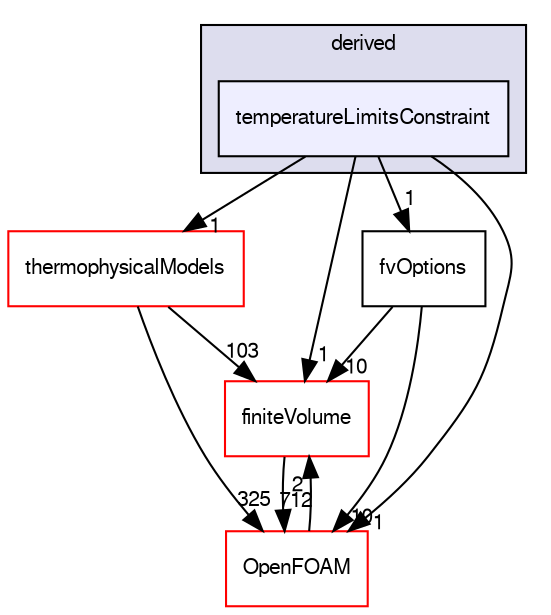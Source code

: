 digraph "src/fvOptions/constraints/derived/temperatureLimitsConstraint" {
  bgcolor=transparent;
  compound=true
  node [ fontsize="10", fontname="FreeSans"];
  edge [ labelfontsize="10", labelfontname="FreeSans"];
  subgraph clusterdir_a94741fccbc5648f4d226aa188574461 {
    graph [ bgcolor="#ddddee", pencolor="black", label="derived" fontname="FreeSans", fontsize="10", URL="dir_a94741fccbc5648f4d226aa188574461.html"]
  dir_6ab8888f19629beb712776c603d1f40f [shape=box, label="temperatureLimitsConstraint", style="filled", fillcolor="#eeeeff", pencolor="black", URL="dir_6ab8888f19629beb712776c603d1f40f.html"];
  }
  dir_9bd15774b555cf7259a6fa18f99fe99b [shape=box label="finiteVolume" color="red" URL="dir_9bd15774b555cf7259a6fa18f99fe99b.html"];
  dir_2778d089ec5c4f66810b11f753867003 [shape=box label="thermophysicalModels" color="red" URL="dir_2778d089ec5c4f66810b11f753867003.html"];
  dir_c5473ff19b20e6ec4dfe5c310b3778a8 [shape=box label="OpenFOAM" color="red" URL="dir_c5473ff19b20e6ec4dfe5c310b3778a8.html"];
  dir_c16f925717b05545e65cb6863704293a [shape=box label="fvOptions" URL="dir_c16f925717b05545e65cb6863704293a.html"];
  dir_9bd15774b555cf7259a6fa18f99fe99b->dir_c5473ff19b20e6ec4dfe5c310b3778a8 [headlabel="712", labeldistance=1.5 headhref="dir_000749_001732.html"];
  dir_2778d089ec5c4f66810b11f753867003->dir_9bd15774b555cf7259a6fa18f99fe99b [headlabel="103", labeldistance=1.5 headhref="dir_001070_000749.html"];
  dir_2778d089ec5c4f66810b11f753867003->dir_c5473ff19b20e6ec4dfe5c310b3778a8 [headlabel="325", labeldistance=1.5 headhref="dir_001070_001732.html"];
  dir_6ab8888f19629beb712776c603d1f40f->dir_9bd15774b555cf7259a6fa18f99fe99b [headlabel="1", labeldistance=1.5 headhref="dir_001151_000749.html"];
  dir_6ab8888f19629beb712776c603d1f40f->dir_2778d089ec5c4f66810b11f753867003 [headlabel="1", labeldistance=1.5 headhref="dir_001151_001070.html"];
  dir_6ab8888f19629beb712776c603d1f40f->dir_c5473ff19b20e6ec4dfe5c310b3778a8 [headlabel="1", labeldistance=1.5 headhref="dir_001151_001732.html"];
  dir_6ab8888f19629beb712776c603d1f40f->dir_c16f925717b05545e65cb6863704293a [headlabel="1", labeldistance=1.5 headhref="dir_001151_001154.html"];
  dir_c5473ff19b20e6ec4dfe5c310b3778a8->dir_9bd15774b555cf7259a6fa18f99fe99b [headlabel="2", labeldistance=1.5 headhref="dir_001732_000749.html"];
  dir_c16f925717b05545e65cb6863704293a->dir_9bd15774b555cf7259a6fa18f99fe99b [headlabel="10", labeldistance=1.5 headhref="dir_001154_000749.html"];
  dir_c16f925717b05545e65cb6863704293a->dir_c5473ff19b20e6ec4dfe5c310b3778a8 [headlabel="10", labeldistance=1.5 headhref="dir_001154_001732.html"];
}
